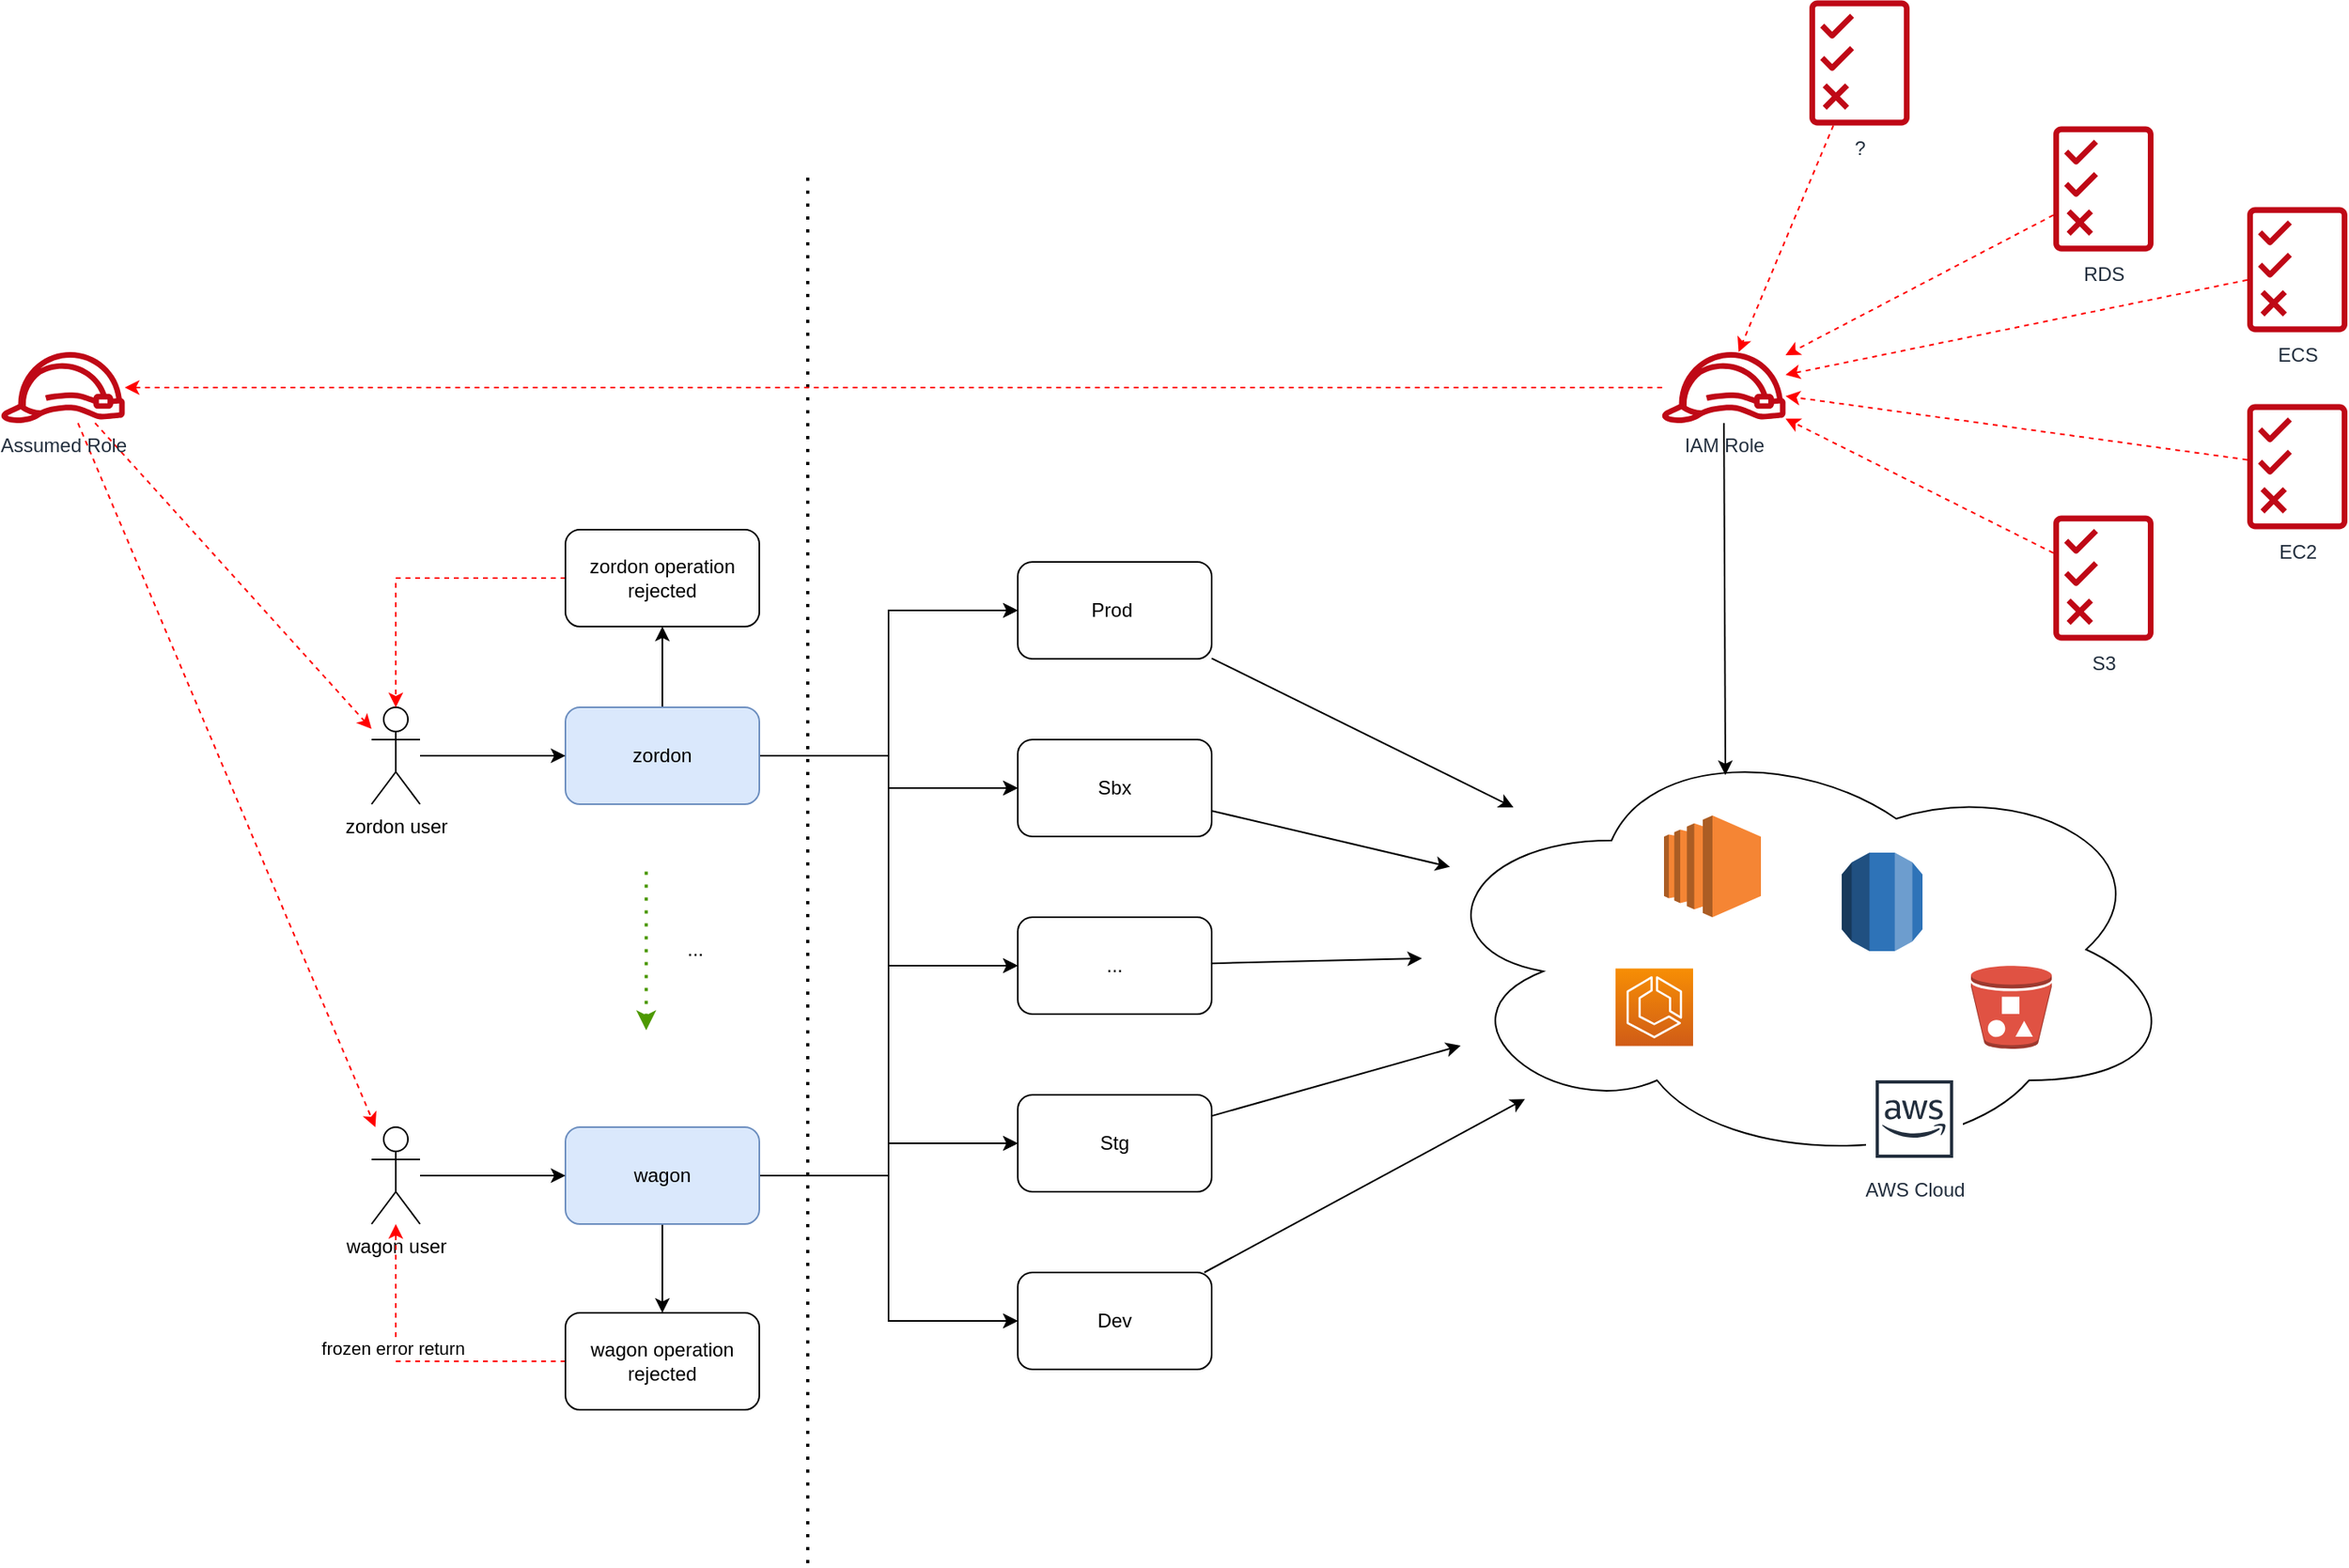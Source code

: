 <mxfile version="20.8.10" type="github">
  <diagram id="oAuHuwjXM5DOT20ScF70" name="Page-1">
    <mxGraphModel dx="1915" dy="1131" grid="1" gridSize="10" guides="1" tooltips="1" connect="1" arrows="1" fold="1" page="1" pageScale="1" pageWidth="850" pageHeight="1100" math="0" shadow="0">
      <root>
        <mxCell id="0" />
        <mxCell id="1" parent="0" />
        <mxCell id="sp-5pNt451_1ZDjbyw_R-9" value="" style="ellipse;shape=cloud;whiteSpace=wrap;html=1;" vertex="1" parent="1">
          <mxGeometry x="1000" y="485" width="470" height="270" as="geometry" />
        </mxCell>
        <mxCell id="0ugB0ae400mzICG-W8F5-35" value="" style="edgeStyle=none;rounded=0;orthogonalLoop=1;jettySize=auto;html=1;startArrow=none;startFill=0;" parent="1" source="0ugB0ae400mzICG-W8F5-1" target="0ugB0ae400mzICG-W8F5-34" edge="1">
          <mxGeometry relative="1" as="geometry" />
        </mxCell>
        <mxCell id="0ugB0ae400mzICG-W8F5-55" style="edgeStyle=orthogonalEdgeStyle;rounded=0;orthogonalLoop=1;jettySize=auto;html=1;entryX=0;entryY=0.5;entryDx=0;entryDy=0;strokeColor=#000000;startArrow=none;startFill=0;" parent="1" source="0ugB0ae400mzICG-W8F5-1" target="0ugB0ae400mzICG-W8F5-7" edge="1">
          <mxGeometry relative="1" as="geometry" />
        </mxCell>
        <mxCell id="0ugB0ae400mzICG-W8F5-56" style="edgeStyle=orthogonalEdgeStyle;rounded=0;orthogonalLoop=1;jettySize=auto;html=1;entryX=0;entryY=0.5;entryDx=0;entryDy=0;strokeColor=#000000;startArrow=none;startFill=0;" parent="1" source="0ugB0ae400mzICG-W8F5-1" target="0ugB0ae400mzICG-W8F5-6" edge="1">
          <mxGeometry relative="1" as="geometry" />
        </mxCell>
        <mxCell id="0ugB0ae400mzICG-W8F5-57" style="edgeStyle=orthogonalEdgeStyle;rounded=0;orthogonalLoop=1;jettySize=auto;html=1;entryX=0;entryY=0.5;entryDx=0;entryDy=0;strokeColor=#000000;startArrow=none;startFill=0;" parent="1" source="0ugB0ae400mzICG-W8F5-1" target="0ugB0ae400mzICG-W8F5-5" edge="1">
          <mxGeometry relative="1" as="geometry" />
        </mxCell>
        <mxCell id="0ugB0ae400mzICG-W8F5-58" style="edgeStyle=orthogonalEdgeStyle;rounded=0;orthogonalLoop=1;jettySize=auto;html=1;entryX=0;entryY=0.5;entryDx=0;entryDy=0;strokeColor=#000000;startArrow=none;startFill=0;" parent="1" source="0ugB0ae400mzICG-W8F5-1" target="0ugB0ae400mzICG-W8F5-4" edge="1">
          <mxGeometry relative="1" as="geometry" />
        </mxCell>
        <mxCell id="0ugB0ae400mzICG-W8F5-59" style="edgeStyle=orthogonalEdgeStyle;rounded=0;orthogonalLoop=1;jettySize=auto;html=1;entryX=0;entryY=0.5;entryDx=0;entryDy=0;strokeColor=#000000;startArrow=none;startFill=0;" parent="1" source="0ugB0ae400mzICG-W8F5-1" target="0ugB0ae400mzICG-W8F5-3" edge="1">
          <mxGeometry relative="1" as="geometry" />
        </mxCell>
        <mxCell id="0ugB0ae400mzICG-W8F5-1" value="wagon" style="rounded=1;whiteSpace=wrap;html=1;fillColor=#dae8fc;strokeColor=#6c8ebf;" parent="1" vertex="1">
          <mxGeometry x="470" y="730" width="120" height="60" as="geometry" />
        </mxCell>
        <mxCell id="sp-5pNt451_1ZDjbyw_R-16" style="edgeStyle=none;rounded=0;orthogonalLoop=1;jettySize=auto;html=1;strokeColor=#000000;startArrow=none;startFill=0;" edge="1" parent="1" source="0ugB0ae400mzICG-W8F5-3" target="sp-5pNt451_1ZDjbyw_R-9">
          <mxGeometry relative="1" as="geometry" />
        </mxCell>
        <mxCell id="0ugB0ae400mzICG-W8F5-3" value="Prod&amp;nbsp;" style="rounded=1;whiteSpace=wrap;html=1;" parent="1" vertex="1">
          <mxGeometry x="750" y="380" width="120" height="60" as="geometry" />
        </mxCell>
        <mxCell id="sp-5pNt451_1ZDjbyw_R-17" style="edgeStyle=none;rounded=0;orthogonalLoop=1;jettySize=auto;html=1;strokeColor=#000000;startArrow=none;startFill=0;" edge="1" parent="1" source="0ugB0ae400mzICG-W8F5-4" target="sp-5pNt451_1ZDjbyw_R-9">
          <mxGeometry relative="1" as="geometry" />
        </mxCell>
        <mxCell id="0ugB0ae400mzICG-W8F5-4" value="Sbx" style="rounded=1;whiteSpace=wrap;html=1;" parent="1" vertex="1">
          <mxGeometry x="750" y="490" width="120" height="60" as="geometry" />
        </mxCell>
        <mxCell id="sp-5pNt451_1ZDjbyw_R-18" style="edgeStyle=none;rounded=0;orthogonalLoop=1;jettySize=auto;html=1;strokeColor=#000000;startArrow=none;startFill=0;" edge="1" parent="1" source="0ugB0ae400mzICG-W8F5-5" target="sp-5pNt451_1ZDjbyw_R-9">
          <mxGeometry relative="1" as="geometry" />
        </mxCell>
        <mxCell id="0ugB0ae400mzICG-W8F5-5" value="..." style="rounded=1;whiteSpace=wrap;html=1;" parent="1" vertex="1">
          <mxGeometry x="750" y="600" width="120" height="60" as="geometry" />
        </mxCell>
        <mxCell id="sp-5pNt451_1ZDjbyw_R-19" style="edgeStyle=none;rounded=0;orthogonalLoop=1;jettySize=auto;html=1;strokeColor=#000000;startArrow=none;startFill=0;" edge="1" parent="1" source="0ugB0ae400mzICG-W8F5-6" target="sp-5pNt451_1ZDjbyw_R-9">
          <mxGeometry relative="1" as="geometry" />
        </mxCell>
        <mxCell id="0ugB0ae400mzICG-W8F5-6" value="Stg" style="rounded=1;whiteSpace=wrap;html=1;" parent="1" vertex="1">
          <mxGeometry x="750" y="710" width="120" height="60" as="geometry" />
        </mxCell>
        <mxCell id="sp-5pNt451_1ZDjbyw_R-15" style="edgeStyle=none;rounded=0;orthogonalLoop=1;jettySize=auto;html=1;strokeColor=#000000;startArrow=none;startFill=0;" edge="1" parent="1" source="0ugB0ae400mzICG-W8F5-7" target="sp-5pNt451_1ZDjbyw_R-9">
          <mxGeometry relative="1" as="geometry" />
        </mxCell>
        <mxCell id="0ugB0ae400mzICG-W8F5-7" value="Dev" style="rounded=1;whiteSpace=wrap;html=1;" parent="1" vertex="1">
          <mxGeometry x="750" y="820" width="120" height="60" as="geometry" />
        </mxCell>
        <mxCell id="0ugB0ae400mzICG-W8F5-32" style="edgeStyle=none;rounded=0;orthogonalLoop=1;jettySize=auto;html=1;startArrow=none;startFill=0;" parent="1" source="0ugB0ae400mzICG-W8F5-20" target="0ugB0ae400mzICG-W8F5-1" edge="1">
          <mxGeometry relative="1" as="geometry" />
        </mxCell>
        <mxCell id="0ugB0ae400mzICG-W8F5-20" value="wagon user" style="shape=umlActor;verticalLabelPosition=bottom;verticalAlign=top;html=1;outlineConnect=0;" parent="1" vertex="1">
          <mxGeometry x="350" y="730" width="30" height="60" as="geometry" />
        </mxCell>
        <mxCell id="0ugB0ae400mzICG-W8F5-36" style="edgeStyle=none;rounded=0;orthogonalLoop=1;jettySize=auto;html=1;startArrow=none;startFill=0;dashed=1;strokeColor=#FF0000;" parent="1" source="0ugB0ae400mzICG-W8F5-34" target="0ugB0ae400mzICG-W8F5-20" edge="1">
          <mxGeometry relative="1" as="geometry">
            <Array as="points">
              <mxPoint x="365" y="875" />
            </Array>
          </mxGeometry>
        </mxCell>
        <mxCell id="0ugB0ae400mzICG-W8F5-37" value="frozen error return" style="edgeLabel;html=1;align=center;verticalAlign=middle;resizable=0;points=[];" parent="0ugB0ae400mzICG-W8F5-36" vertex="1" connectable="0">
          <mxGeometry x="0.191" y="2" relative="1" as="geometry">
            <mxPoint as="offset" />
          </mxGeometry>
        </mxCell>
        <mxCell id="0ugB0ae400mzICG-W8F5-34" value="wagon operation rejected" style="rounded=1;whiteSpace=wrap;html=1;" parent="1" vertex="1">
          <mxGeometry x="470" y="845" width="120" height="60" as="geometry" />
        </mxCell>
        <mxCell id="0ugB0ae400mzICG-W8F5-40" value="" style="edgeStyle=none;rounded=0;orthogonalLoop=1;jettySize=auto;html=1;startArrow=none;startFill=0;" parent="1" source="0ugB0ae400mzICG-W8F5-41" target="0ugB0ae400mzICG-W8F5-46" edge="1">
          <mxGeometry relative="1" as="geometry" />
        </mxCell>
        <mxCell id="0ugB0ae400mzICG-W8F5-50" style="edgeStyle=orthogonalEdgeStyle;rounded=0;orthogonalLoop=1;jettySize=auto;html=1;entryX=0;entryY=0.5;entryDx=0;entryDy=0;strokeColor=#000000;startArrow=none;startFill=0;" parent="1" source="0ugB0ae400mzICG-W8F5-41" target="0ugB0ae400mzICG-W8F5-3" edge="1">
          <mxGeometry relative="1" as="geometry" />
        </mxCell>
        <mxCell id="0ugB0ae400mzICG-W8F5-51" style="edgeStyle=orthogonalEdgeStyle;rounded=0;orthogonalLoop=1;jettySize=auto;html=1;entryX=0;entryY=0.5;entryDx=0;entryDy=0;strokeColor=#000000;startArrow=none;startFill=0;" parent="1" source="0ugB0ae400mzICG-W8F5-41" target="0ugB0ae400mzICG-W8F5-4" edge="1">
          <mxGeometry relative="1" as="geometry" />
        </mxCell>
        <mxCell id="0ugB0ae400mzICG-W8F5-52" style="edgeStyle=orthogonalEdgeStyle;rounded=0;orthogonalLoop=1;jettySize=auto;html=1;entryX=0;entryY=0.5;entryDx=0;entryDy=0;strokeColor=#000000;startArrow=none;startFill=0;" parent="1" source="0ugB0ae400mzICG-W8F5-41" target="0ugB0ae400mzICG-W8F5-5" edge="1">
          <mxGeometry relative="1" as="geometry" />
        </mxCell>
        <mxCell id="0ugB0ae400mzICG-W8F5-53" style="edgeStyle=orthogonalEdgeStyle;rounded=0;orthogonalLoop=1;jettySize=auto;html=1;entryX=0;entryY=0.5;entryDx=0;entryDy=0;strokeColor=#000000;startArrow=none;startFill=0;" parent="1" source="0ugB0ae400mzICG-W8F5-41" target="0ugB0ae400mzICG-W8F5-6" edge="1">
          <mxGeometry relative="1" as="geometry" />
        </mxCell>
        <mxCell id="0ugB0ae400mzICG-W8F5-54" style="edgeStyle=orthogonalEdgeStyle;rounded=0;orthogonalLoop=1;jettySize=auto;html=1;entryX=0;entryY=0.5;entryDx=0;entryDy=0;strokeColor=#000000;startArrow=none;startFill=0;" parent="1" source="0ugB0ae400mzICG-W8F5-41" target="0ugB0ae400mzICG-W8F5-7" edge="1">
          <mxGeometry relative="1" as="geometry" />
        </mxCell>
        <mxCell id="0ugB0ae400mzICG-W8F5-41" value="zordon" style="rounded=1;whiteSpace=wrap;html=1;fillColor=#dae8fc;strokeColor=#6c8ebf;" parent="1" vertex="1">
          <mxGeometry x="470" y="470" width="120" height="60" as="geometry" />
        </mxCell>
        <mxCell id="0ugB0ae400mzICG-W8F5-42" style="edgeStyle=none;rounded=0;orthogonalLoop=1;jettySize=auto;html=1;startArrow=none;startFill=0;" parent="1" source="0ugB0ae400mzICG-W8F5-43" target="0ugB0ae400mzICG-W8F5-41" edge="1">
          <mxGeometry relative="1" as="geometry" />
        </mxCell>
        <mxCell id="0ugB0ae400mzICG-W8F5-43" value="zordon user" style="shape=umlActor;verticalLabelPosition=bottom;verticalAlign=top;html=1;outlineConnect=0;" parent="1" vertex="1">
          <mxGeometry x="350" y="470" width="30" height="60" as="geometry" />
        </mxCell>
        <mxCell id="0ugB0ae400mzICG-W8F5-62" style="edgeStyle=orthogonalEdgeStyle;rounded=0;orthogonalLoop=1;jettySize=auto;html=1;entryX=0.5;entryY=0;entryDx=0;entryDy=0;entryPerimeter=0;strokeColor=#FF0000;startArrow=none;startFill=0;dashed=1;" parent="1" source="0ugB0ae400mzICG-W8F5-46" target="0ugB0ae400mzICG-W8F5-43" edge="1">
          <mxGeometry relative="1" as="geometry" />
        </mxCell>
        <mxCell id="0ugB0ae400mzICG-W8F5-46" value="zordon operation rejected" style="rounded=1;whiteSpace=wrap;html=1;" parent="1" vertex="1">
          <mxGeometry x="470" y="360" width="120" height="60" as="geometry" />
        </mxCell>
        <mxCell id="1Di5xU04i7RZSqZTIgAf-1" value="" style="endArrow=none;dashed=1;html=1;dashPattern=1 3;strokeWidth=2;rounded=0;" parent="1" edge="1">
          <mxGeometry width="50" height="50" relative="1" as="geometry">
            <mxPoint x="620" y="1000" as="sourcePoint" />
            <mxPoint x="620" y="140" as="targetPoint" />
          </mxGeometry>
        </mxCell>
        <mxCell id="1Di5xU04i7RZSqZTIgAf-3" value="" style="sketch=0;points=[[0,0,0],[0.25,0,0],[0.5,0,0],[0.75,0,0],[1,0,0],[0,1,0],[0.25,1,0],[0.5,1,0],[0.75,1,0],[1,1,0],[0,0.25,0],[0,0.5,0],[0,0.75,0],[1,0.25,0],[1,0.5,0],[1,0.75,0]];outlineConnect=0;fontColor=#232F3E;gradientColor=#F78E04;gradientDirection=north;fillColor=#D05C17;strokeColor=#ffffff;dashed=0;verticalLabelPosition=bottom;verticalAlign=top;align=center;html=1;fontSize=12;fontStyle=0;aspect=fixed;shape=mxgraph.aws4.resourceIcon;resIcon=mxgraph.aws4.ecs;" parent="1" vertex="1">
          <mxGeometry x="1120" y="631.75" width="48" height="48" as="geometry" />
        </mxCell>
        <mxCell id="1Di5xU04i7RZSqZTIgAf-5" value="" style="outlineConnect=0;dashed=0;verticalLabelPosition=bottom;verticalAlign=top;align=center;html=1;shape=mxgraph.aws3.bucket_with_objects;fillColor=#E05243;gradientColor=none;" parent="1" vertex="1">
          <mxGeometry x="1340" y="630" width="50" height="51.5" as="geometry" />
        </mxCell>
        <mxCell id="1Di5xU04i7RZSqZTIgAf-7" value="" style="outlineConnect=0;dashed=0;verticalLabelPosition=bottom;verticalAlign=top;align=center;html=1;shape=mxgraph.aws3.rds;fillColor=#2E73B8;gradientColor=none;" parent="1" vertex="1">
          <mxGeometry x="1260" y="560" width="50" height="61" as="geometry" />
        </mxCell>
        <mxCell id="1Di5xU04i7RZSqZTIgAf-8" value="" style="outlineConnect=0;dashed=0;verticalLabelPosition=bottom;verticalAlign=top;align=center;html=1;shape=mxgraph.aws3.ec2;fillColor=#F58534;gradientColor=none;" parent="1" vertex="1">
          <mxGeometry x="1150" y="537" width="60" height="63" as="geometry" />
        </mxCell>
        <mxCell id="1Di5xU04i7RZSqZTIgAf-9" value="AWS Cloud" style="sketch=0;outlineConnect=0;fontColor=#232F3E;gradientColor=none;strokeColor=#232F3E;fillColor=#ffffff;dashed=0;verticalLabelPosition=bottom;verticalAlign=top;align=center;html=1;fontSize=12;fontStyle=0;aspect=fixed;shape=mxgraph.aws4.resourceIcon;resIcon=mxgraph.aws4.aws_cloud;" parent="1" vertex="1">
          <mxGeometry x="1275" y="695" width="60" height="60" as="geometry" />
        </mxCell>
        <mxCell id="1Di5xU04i7RZSqZTIgAf-17" style="edgeStyle=none;rounded=0;orthogonalLoop=1;jettySize=auto;html=1;dashed=1;strokeColor=#FF0000;" parent="1" source="1Di5xU04i7RZSqZTIgAf-11" target="1Di5xU04i7RZSqZTIgAf-12" edge="1">
          <mxGeometry relative="1" as="geometry" />
        </mxCell>
        <mxCell id="1Di5xU04i7RZSqZTIgAf-11" value="ECS" style="sketch=0;outlineConnect=0;fontColor=#232F3E;gradientColor=none;fillColor=#BF0816;strokeColor=none;dashed=0;verticalLabelPosition=bottom;verticalAlign=top;align=center;html=1;fontSize=12;fontStyle=0;aspect=fixed;pointerEvents=1;shape=mxgraph.aws4.permissions;" parent="1" vertex="1">
          <mxGeometry x="1511" y="160" width="62" height="78" as="geometry" />
        </mxCell>
        <mxCell id="1Di5xU04i7RZSqZTIgAf-25" style="edgeStyle=none;rounded=0;orthogonalLoop=1;jettySize=auto;html=1;dashed=1;strokeColor=#FF0000;" parent="1" source="1Di5xU04i7RZSqZTIgAf-12" target="1Di5xU04i7RZSqZTIgAf-24" edge="1">
          <mxGeometry relative="1" as="geometry" />
        </mxCell>
        <mxCell id="sp-5pNt451_1ZDjbyw_R-10" style="edgeStyle=none;rounded=0;orthogonalLoop=1;jettySize=auto;html=1;entryX=0.4;entryY=0.1;entryDx=0;entryDy=0;entryPerimeter=0;strokeColor=#000000;startArrow=none;startFill=0;" edge="1" parent="1" source="1Di5xU04i7RZSqZTIgAf-12" target="sp-5pNt451_1ZDjbyw_R-9">
          <mxGeometry relative="1" as="geometry" />
        </mxCell>
        <mxCell id="1Di5xU04i7RZSqZTIgAf-12" value="IAM Role" style="sketch=0;outlineConnect=0;fontColor=#232F3E;gradientColor=none;fillColor=#BF0816;strokeColor=none;dashed=0;verticalLabelPosition=bottom;verticalAlign=top;align=center;html=1;fontSize=12;fontStyle=0;aspect=fixed;pointerEvents=1;shape=mxgraph.aws4.role;" parent="1" vertex="1">
          <mxGeometry x="1148" y="250" width="78" height="44" as="geometry" />
        </mxCell>
        <mxCell id="1Di5xU04i7RZSqZTIgAf-19" style="edgeStyle=none;rounded=0;orthogonalLoop=1;jettySize=auto;html=1;dashed=1;strokeColor=#FF0000;" parent="1" source="1Di5xU04i7RZSqZTIgAf-13" target="1Di5xU04i7RZSqZTIgAf-12" edge="1">
          <mxGeometry relative="1" as="geometry" />
        </mxCell>
        <mxCell id="1Di5xU04i7RZSqZTIgAf-13" value="S3" style="sketch=0;outlineConnect=0;fontColor=#232F3E;gradientColor=none;fillColor=#BF0816;strokeColor=none;dashed=0;verticalLabelPosition=bottom;verticalAlign=top;align=center;html=1;fontSize=12;fontStyle=0;aspect=fixed;pointerEvents=1;shape=mxgraph.aws4.permissions;" parent="1" vertex="1">
          <mxGeometry x="1391" y="351" width="62" height="78" as="geometry" />
        </mxCell>
        <mxCell id="1Di5xU04i7RZSqZTIgAf-16" style="edgeStyle=none;rounded=0;orthogonalLoop=1;jettySize=auto;html=1;dashed=1;strokeColor=#FF0000;" parent="1" source="1Di5xU04i7RZSqZTIgAf-14" target="1Di5xU04i7RZSqZTIgAf-12" edge="1">
          <mxGeometry relative="1" as="geometry" />
        </mxCell>
        <mxCell id="1Di5xU04i7RZSqZTIgAf-14" value="RDS" style="sketch=0;outlineConnect=0;fontColor=#232F3E;gradientColor=none;fillColor=#BF0816;strokeColor=none;dashed=0;verticalLabelPosition=bottom;verticalAlign=top;align=center;html=1;fontSize=12;fontStyle=0;aspect=fixed;pointerEvents=1;shape=mxgraph.aws4.permissions;" parent="1" vertex="1">
          <mxGeometry x="1391" y="110" width="62" height="78" as="geometry" />
        </mxCell>
        <mxCell id="1Di5xU04i7RZSqZTIgAf-18" style="edgeStyle=none;rounded=0;orthogonalLoop=1;jettySize=auto;html=1;dashed=1;strokeColor=#FF0000;" parent="1" source="1Di5xU04i7RZSqZTIgAf-15" target="1Di5xU04i7RZSqZTIgAf-12" edge="1">
          <mxGeometry relative="1" as="geometry" />
        </mxCell>
        <mxCell id="1Di5xU04i7RZSqZTIgAf-15" value="EC2" style="sketch=0;outlineConnect=0;fontColor=#232F3E;gradientColor=none;fillColor=#BF0816;strokeColor=none;dashed=0;verticalLabelPosition=bottom;verticalAlign=top;align=center;html=1;fontSize=12;fontStyle=0;aspect=fixed;pointerEvents=1;shape=mxgraph.aws4.permissions;" parent="1" vertex="1">
          <mxGeometry x="1511" y="282" width="62" height="78" as="geometry" />
        </mxCell>
        <mxCell id="1Di5xU04i7RZSqZTIgAf-26" style="edgeStyle=none;rounded=0;orthogonalLoop=1;jettySize=auto;html=1;dashed=1;strokeColor=#FF0000;" parent="1" source="1Di5xU04i7RZSqZTIgAf-24" target="0ugB0ae400mzICG-W8F5-43" edge="1">
          <mxGeometry relative="1" as="geometry" />
        </mxCell>
        <mxCell id="1Di5xU04i7RZSqZTIgAf-27" style="edgeStyle=none;rounded=0;orthogonalLoop=1;jettySize=auto;html=1;dashed=1;strokeColor=#FF0000;" parent="1" source="1Di5xU04i7RZSqZTIgAf-24" target="0ugB0ae400mzICG-W8F5-20" edge="1">
          <mxGeometry relative="1" as="geometry" />
        </mxCell>
        <mxCell id="1Di5xU04i7RZSqZTIgAf-24" value="Assumed Role" style="sketch=0;outlineConnect=0;fontColor=#232F3E;gradientColor=none;fillColor=#BF0816;strokeColor=none;dashed=0;verticalLabelPosition=bottom;verticalAlign=top;align=center;html=1;fontSize=12;fontStyle=0;aspect=fixed;pointerEvents=1;shape=mxgraph.aws4.role;" parent="1" vertex="1">
          <mxGeometry x="120" y="250" width="78" height="44" as="geometry" />
        </mxCell>
        <mxCell id="Qveq7Dj3sg4tv6AfmIOn-1" value="" style="endArrow=none;dashed=1;html=1;dashPattern=1 3;strokeWidth=2;rounded=0;startArrow=classic;startFill=1;strokeColor=#4D9900;" parent="1" edge="1">
          <mxGeometry width="50" height="50" relative="1" as="geometry">
            <mxPoint x="520" y="670" as="sourcePoint" />
            <mxPoint x="520" y="570" as="targetPoint" />
          </mxGeometry>
        </mxCell>
        <mxCell id="Qveq7Dj3sg4tv6AfmIOn-2" value="..." style="text;html=1;align=center;verticalAlign=middle;resizable=0;points=[];autosize=1;strokeColor=none;fillColor=none;" parent="1" vertex="1">
          <mxGeometry x="535" y="605" width="30" height="30" as="geometry" />
        </mxCell>
        <mxCell id="sp-5pNt451_1ZDjbyw_R-21" value="" style="shape=image;html=1;verticalAlign=top;verticalLabelPosition=bottom;labelBackgroundColor=#ffffff;imageAspect=0;aspect=fixed;image=https://cdn1.iconfinder.com/data/icons/iconoir-vol-3/24/question-mark-128.png" vertex="1" parent="1">
          <mxGeometry x="1217" y="637" width="58" height="58" as="geometry" />
        </mxCell>
        <mxCell id="sp-5pNt451_1ZDjbyw_R-25" style="edgeStyle=none;rounded=0;orthogonalLoop=1;jettySize=auto;html=1;strokeColor=#FF0000;startArrow=none;startFill=0;dashed=1;" edge="1" parent="1" source="sp-5pNt451_1ZDjbyw_R-22" target="1Di5xU04i7RZSqZTIgAf-12">
          <mxGeometry relative="1" as="geometry" />
        </mxCell>
        <mxCell id="sp-5pNt451_1ZDjbyw_R-22" value="?" style="sketch=0;outlineConnect=0;fontColor=#232F3E;gradientColor=none;fillColor=#BF0816;strokeColor=none;dashed=0;verticalLabelPosition=bottom;verticalAlign=top;align=center;html=1;fontSize=12;fontStyle=0;aspect=fixed;pointerEvents=1;shape=mxgraph.aws4.permissions;" vertex="1" parent="1">
          <mxGeometry x="1240" y="32" width="62" height="78" as="geometry" />
        </mxCell>
      </root>
    </mxGraphModel>
  </diagram>
</mxfile>
